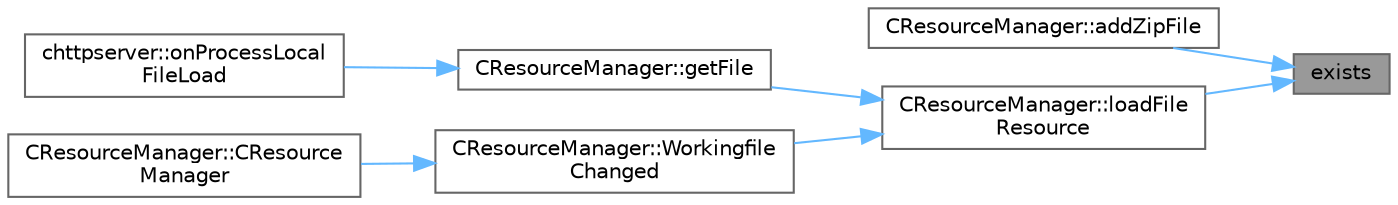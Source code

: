 digraph "exists"
{
 // LATEX_PDF_SIZE
  bgcolor="transparent";
  edge [fontname=Helvetica,fontsize=10,labelfontname=Helvetica,labelfontsize=10];
  node [fontname=Helvetica,fontsize=10,shape=box,height=0.2,width=0.4];
  rankdir="RL";
  Node1 [id="Node000001",label="exists",height=0.2,width=0.4,color="gray40", fillcolor="grey60", style="filled", fontcolor="black",tooltip="Returns true if the file exists; otherwise returns false."];
  Node1 -> Node2 [id="edge1_Node000001_Node000002",dir="back",color="steelblue1",style="solid",tooltip=" "];
  Node2 [id="Node000002",label="CResourceManager::addZipFile",height=0.2,width=0.4,color="grey40", fillcolor="white", style="filled",URL="$class_c_resource_manager.html#a2e27bc63fdd14bfb4afb34d0af4ef2f1",tooltip="添加 ZIP 文件"];
  Node1 -> Node3 [id="edge2_Node000001_Node000003",dir="back",color="steelblue1",style="solid",tooltip=" "];
  Node3 [id="Node000003",label="CResourceManager::loadFile\lResource",height=0.2,width=0.4,color="grey40", fillcolor="white", style="filled",URL="$class_c_resource_manager.html#a67add8a4e5c036fcd1bb19028746c150",tooltip="加载文件资源"];
  Node3 -> Node4 [id="edge3_Node000003_Node000004",dir="back",color="steelblue1",style="solid",tooltip=" "];
  Node4 [id="Node000004",label="CResourceManager::getFile",height=0.2,width=0.4,color="grey40", fillcolor="white", style="filled",URL="$class_c_resource_manager.html#ab1008d2784e4a61905cda1e24ec38111",tooltip="获取指定路径的文件资源"];
  Node4 -> Node5 [id="edge4_Node000004_Node000005",dir="back",color="steelblue1",style="solid",tooltip=" "];
  Node5 [id="Node000005",label="chttpserver::onProcessLocal\lFileLoad",height=0.2,width=0.4,color="grey40", fillcolor="white", style="filled",URL="$classchttpserver.html#a7f47ba6b730e696cad8c56eedb195c5a",tooltip="chttpserver::onProcessLocalFileLoad 处理内部文件导入"];
  Node3 -> Node6 [id="edge5_Node000003_Node000006",dir="back",color="steelblue1",style="solid",tooltip=" "];
  Node6 [id="Node000006",label="CResourceManager::Workingfile\lChanged",height=0.2,width=0.4,color="grey40", fillcolor="white", style="filled",URL="$class_c_resource_manager.html#adad0e8429435dfeac6a3c15162fdbeb8",tooltip="处理文件变化完成"];
  Node6 -> Node7 [id="edge6_Node000006_Node000007",dir="back",color="steelblue1",style="solid",tooltip=" "];
  Node7 [id="Node000007",label="CResourceManager::CResource\lManager",height=0.2,width=0.4,color="grey40", fillcolor="white", style="filled",URL="$class_c_resource_manager.html#a5671a29a1df6a6ba2c654053276c1f39",tooltip="构造函数"];
}

